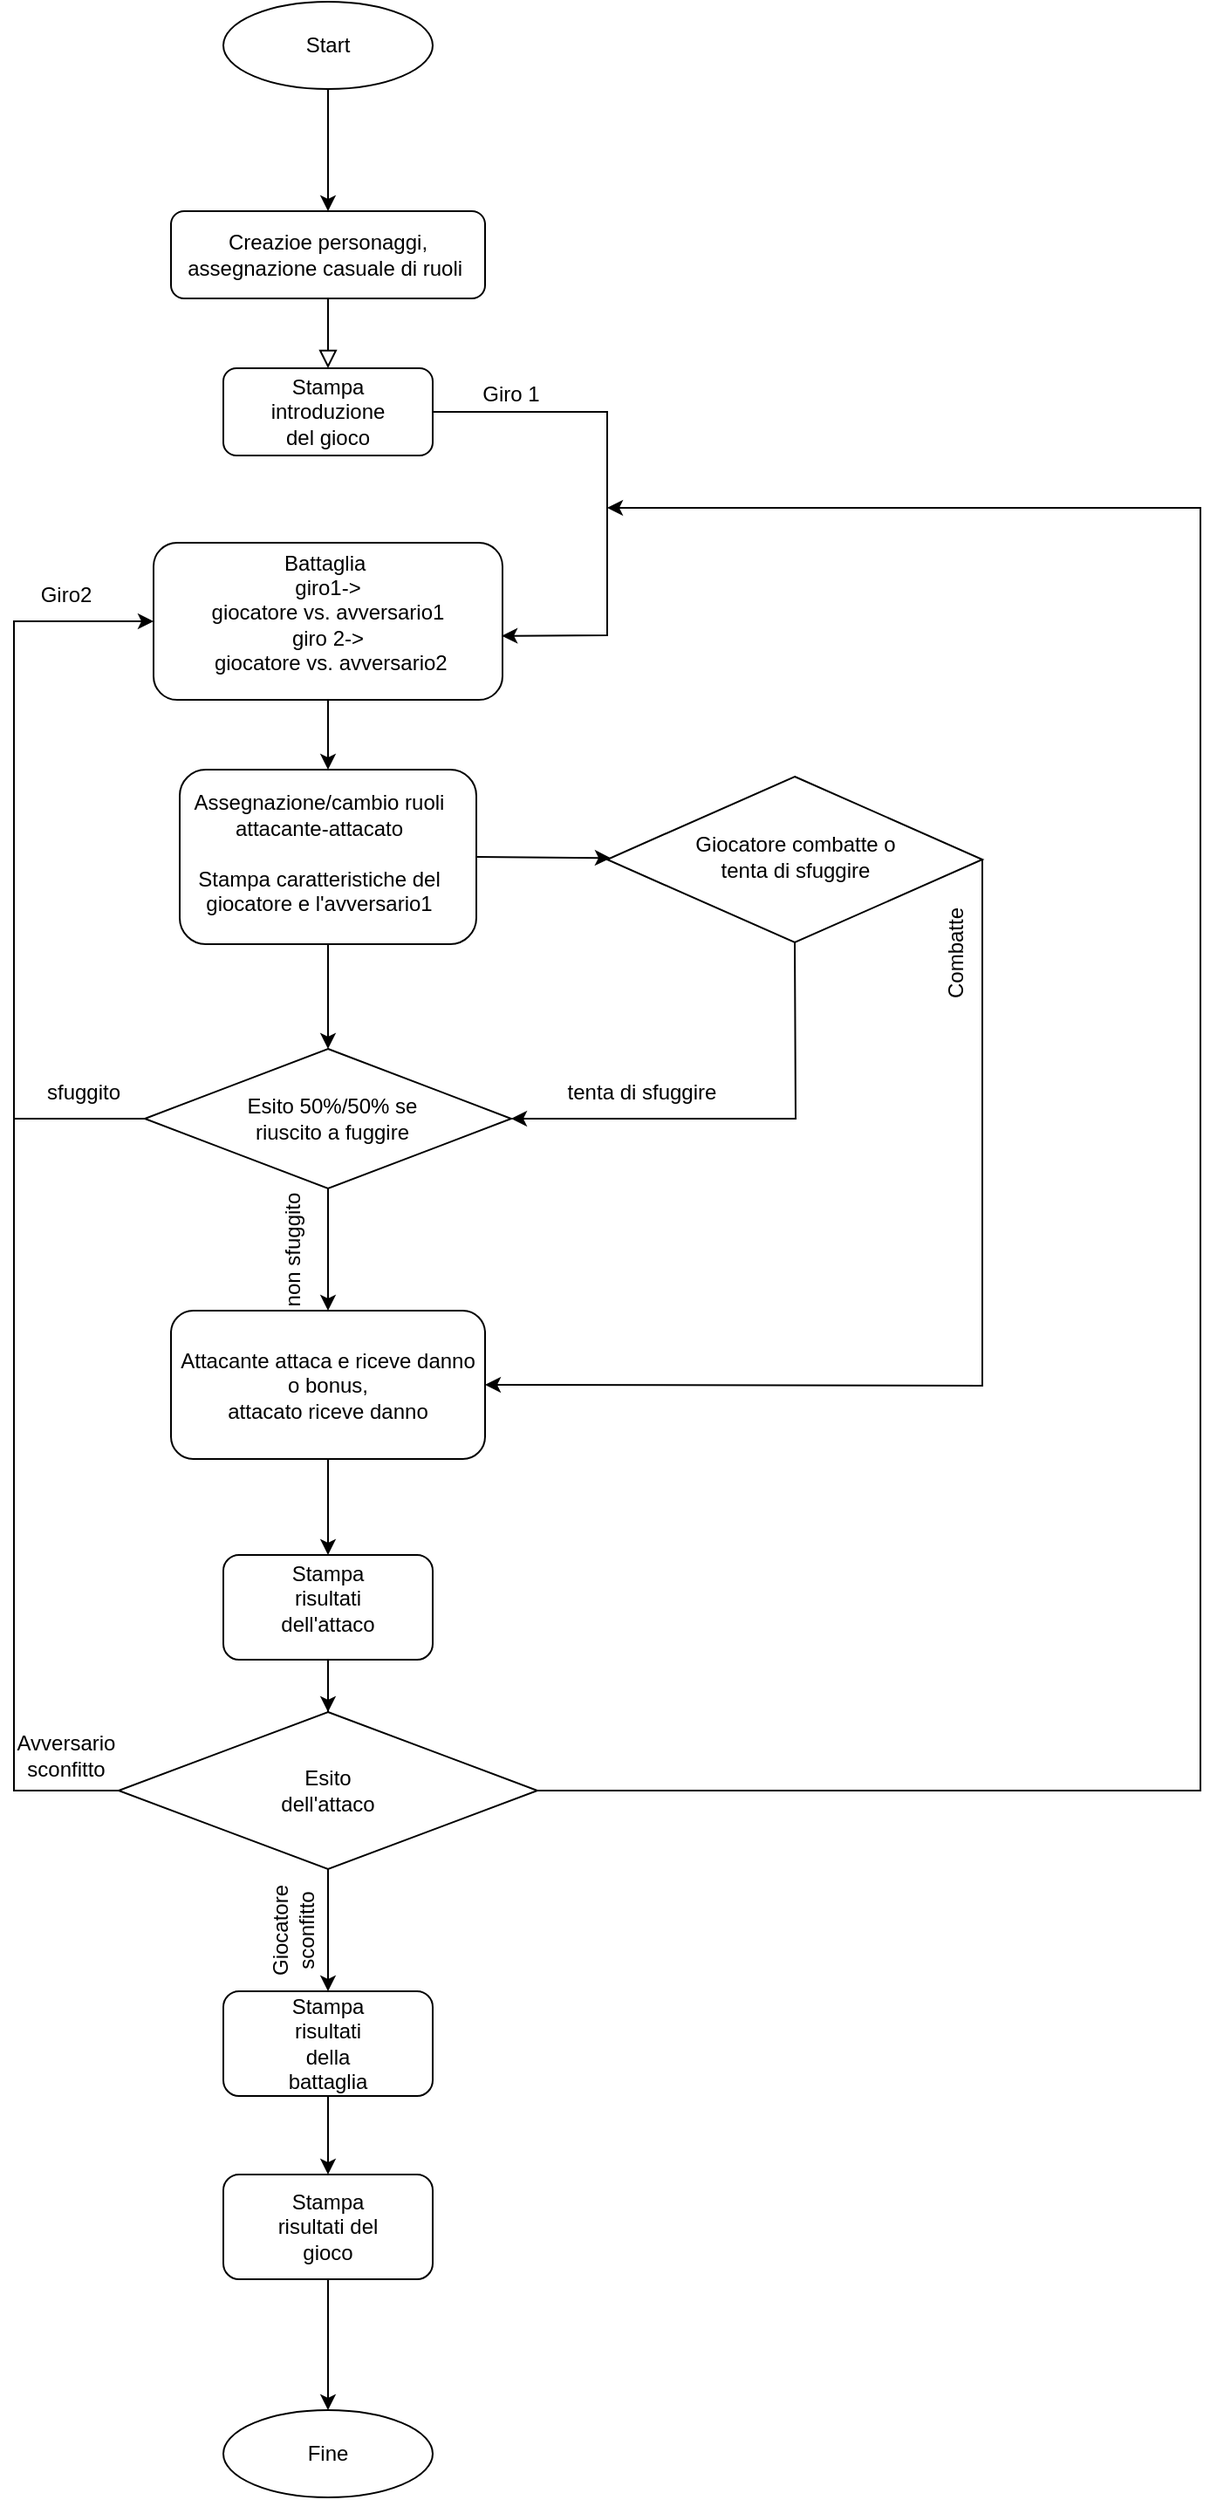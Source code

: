 <mxfile version="24.3.1" type="github">
  <diagram id="C5RBs43oDa-KdzZeNtuy" name="Page-1">
    <mxGraphModel dx="1050" dy="1691" grid="1" gridSize="10" guides="1" tooltips="1" connect="1" arrows="1" fold="1" page="1" pageScale="1" pageWidth="827" pageHeight="1169" math="0" shadow="0">
      <root>
        <mxCell id="WIyWlLk6GJQsqaUBKTNV-0" />
        <mxCell id="WIyWlLk6GJQsqaUBKTNV-1" parent="WIyWlLk6GJQsqaUBKTNV-0" />
        <mxCell id="WIyWlLk6GJQsqaUBKTNV-2" value="" style="rounded=0;html=1;jettySize=auto;orthogonalLoop=1;fontSize=11;endArrow=block;endFill=0;endSize=8;strokeWidth=1;shadow=0;labelBackgroundColor=none;edgeStyle=orthogonalEdgeStyle;" parent="WIyWlLk6GJQsqaUBKTNV-1" source="WIyWlLk6GJQsqaUBKTNV-3" edge="1">
          <mxGeometry relative="1" as="geometry">
            <mxPoint x="220" y="170" as="targetPoint" />
          </mxGeometry>
        </mxCell>
        <mxCell id="WIyWlLk6GJQsqaUBKTNV-3" value="Creazioe personaggi,&lt;div&gt;assegnazione casuale di ruoli&amp;nbsp;&lt;/div&gt;" style="rounded=1;whiteSpace=wrap;html=1;fontSize=12;glass=0;strokeWidth=1;shadow=0;" parent="WIyWlLk6GJQsqaUBKTNV-1" vertex="1">
          <mxGeometry x="130" y="80" width="180" height="50" as="geometry" />
        </mxCell>
        <mxCell id="xxCsGZQqJCWN9pZ-vb4U-0" value="" style="ellipse;whiteSpace=wrap;html=1;" vertex="1" parent="WIyWlLk6GJQsqaUBKTNV-1">
          <mxGeometry x="160" y="-40" width="120" height="50" as="geometry" />
        </mxCell>
        <mxCell id="xxCsGZQqJCWN9pZ-vb4U-1" value="Start" style="text;html=1;align=center;verticalAlign=middle;whiteSpace=wrap;rounded=0;" vertex="1" parent="WIyWlLk6GJQsqaUBKTNV-1">
          <mxGeometry x="190" y="-30" width="60" height="30" as="geometry" />
        </mxCell>
        <mxCell id="xxCsGZQqJCWN9pZ-vb4U-2" value="" style="endArrow=classic;html=1;rounded=0;exitX=0.5;exitY=1;exitDx=0;exitDy=0;" edge="1" parent="WIyWlLk6GJQsqaUBKTNV-1" source="xxCsGZQqJCWN9pZ-vb4U-0" target="WIyWlLk6GJQsqaUBKTNV-3">
          <mxGeometry width="50" height="50" relative="1" as="geometry">
            <mxPoint x="390" y="200" as="sourcePoint" />
            <mxPoint x="440" y="150" as="targetPoint" />
          </mxGeometry>
        </mxCell>
        <mxCell id="xxCsGZQqJCWN9pZ-vb4U-3" value="" style="rounded=1;whiteSpace=wrap;html=1;" vertex="1" parent="WIyWlLk6GJQsqaUBKTNV-1">
          <mxGeometry x="160" y="170" width="120" height="50" as="geometry" />
        </mxCell>
        <mxCell id="xxCsGZQqJCWN9pZ-vb4U-4" value="Stampa introduzione del gioco" style="text;html=1;align=center;verticalAlign=middle;whiteSpace=wrap;rounded=0;" vertex="1" parent="WIyWlLk6GJQsqaUBKTNV-1">
          <mxGeometry x="190" y="180" width="60" height="30" as="geometry" />
        </mxCell>
        <mxCell id="xxCsGZQqJCWN9pZ-vb4U-5" value="" style="rounded=1;whiteSpace=wrap;html=1;" vertex="1" parent="WIyWlLk6GJQsqaUBKTNV-1">
          <mxGeometry x="120" y="270" width="200" height="90" as="geometry" />
        </mxCell>
        <mxCell id="xxCsGZQqJCWN9pZ-vb4U-6" value="Battaglia&amp;nbsp;&lt;div&gt;giro1-&amp;gt;&lt;br&gt;&lt;div&gt;giocatore vs. avversario1&lt;/div&gt;&lt;/div&gt;&lt;div&gt;giro 2-&amp;gt;&lt;/div&gt;&lt;div&gt;&amp;nbsp;giocatore vs. avversario2&lt;/div&gt;" style="text;html=1;align=center;verticalAlign=middle;whiteSpace=wrap;rounded=0;" vertex="1" parent="WIyWlLk6GJQsqaUBKTNV-1">
          <mxGeometry x="145" y="285" width="150" height="50" as="geometry" />
        </mxCell>
        <mxCell id="xxCsGZQqJCWN9pZ-vb4U-7" value="" style="rounded=1;whiteSpace=wrap;html=1;" vertex="1" parent="WIyWlLk6GJQsqaUBKTNV-1">
          <mxGeometry x="135" y="400" width="170" height="100" as="geometry" />
        </mxCell>
        <mxCell id="xxCsGZQqJCWN9pZ-vb4U-8" value="Assegnazione/cambio ruoli attacante-attacato&lt;div&gt;&lt;br&gt;&lt;/div&gt;&lt;div&gt;Stampa caratteristiche del giocatore e l&#39;avversario1&lt;div&gt;&lt;br&gt;&lt;/div&gt;&lt;/div&gt;" style="text;html=1;align=center;verticalAlign=middle;whiteSpace=wrap;rounded=0;" vertex="1" parent="WIyWlLk6GJQsqaUBKTNV-1">
          <mxGeometry x="140" y="440" width="150" height="30" as="geometry" />
        </mxCell>
        <mxCell id="xxCsGZQqJCWN9pZ-vb4U-9" value="" style="rhombus;whiteSpace=wrap;html=1;" vertex="1" parent="WIyWlLk6GJQsqaUBKTNV-1">
          <mxGeometry x="380" y="404" width="215" height="95" as="geometry" />
        </mxCell>
        <mxCell id="xxCsGZQqJCWN9pZ-vb4U-10" value="Attacante attaca e riceve danno o bonus,&lt;div&gt;attacato riceve danno&lt;/div&gt;" style="rounded=1;whiteSpace=wrap;html=1;" vertex="1" parent="WIyWlLk6GJQsqaUBKTNV-1">
          <mxGeometry x="130" y="710" width="180" height="85" as="geometry" />
        </mxCell>
        <mxCell id="xxCsGZQqJCWN9pZ-vb4U-14" value="" style="rhombus;whiteSpace=wrap;html=1;" vertex="1" parent="WIyWlLk6GJQsqaUBKTNV-1">
          <mxGeometry x="115" y="560" width="210" height="80" as="geometry" />
        </mxCell>
        <mxCell id="xxCsGZQqJCWN9pZ-vb4U-16" value="Esito 50%/50% se riuscito a fuggire" style="text;html=1;align=center;verticalAlign=middle;whiteSpace=wrap;rounded=0;" vertex="1" parent="WIyWlLk6GJQsqaUBKTNV-1">
          <mxGeometry x="170" y="585" width="105" height="30" as="geometry" />
        </mxCell>
        <mxCell id="xxCsGZQqJCWN9pZ-vb4U-36" value="" style="edgeStyle=orthogonalEdgeStyle;rounded=0;orthogonalLoop=1;jettySize=auto;html=1;" edge="1" parent="WIyWlLk6GJQsqaUBKTNV-1" source="xxCsGZQqJCWN9pZ-vb4U-17" target="xxCsGZQqJCWN9pZ-vb4U-22">
          <mxGeometry relative="1" as="geometry">
            <Array as="points">
              <mxPoint x="220" y="940" />
              <mxPoint x="220" y="940" />
            </Array>
          </mxGeometry>
        </mxCell>
        <mxCell id="xxCsGZQqJCWN9pZ-vb4U-17" value="" style="rhombus;whiteSpace=wrap;html=1;" vertex="1" parent="WIyWlLk6GJQsqaUBKTNV-1">
          <mxGeometry x="100" y="940" width="240" height="90" as="geometry" />
        </mxCell>
        <mxCell id="xxCsGZQqJCWN9pZ-vb4U-18" value="Esito dell&#39;attaco" style="text;html=1;align=center;verticalAlign=middle;whiteSpace=wrap;rounded=0;" vertex="1" parent="WIyWlLk6GJQsqaUBKTNV-1">
          <mxGeometry x="190" y="950" width="60" height="70" as="geometry" />
        </mxCell>
        <mxCell id="xxCsGZQqJCWN9pZ-vb4U-19" value="" style="rounded=1;whiteSpace=wrap;html=1;" vertex="1" parent="WIyWlLk6GJQsqaUBKTNV-1">
          <mxGeometry x="160" y="1100" width="120" height="60" as="geometry" />
        </mxCell>
        <mxCell id="xxCsGZQqJCWN9pZ-vb4U-20" value="Stampa risultati della battaglia" style="text;html=1;align=center;verticalAlign=middle;whiteSpace=wrap;rounded=0;" vertex="1" parent="WIyWlLk6GJQsqaUBKTNV-1">
          <mxGeometry x="190" y="1115" width="60" height="30" as="geometry" />
        </mxCell>
        <mxCell id="xxCsGZQqJCWN9pZ-vb4U-21" value="" style="rounded=1;whiteSpace=wrap;html=1;" vertex="1" parent="WIyWlLk6GJQsqaUBKTNV-1">
          <mxGeometry x="160" y="850" width="120" height="60" as="geometry" />
        </mxCell>
        <mxCell id="xxCsGZQqJCWN9pZ-vb4U-22" value="Stampa risultati dell&#39;attaco" style="text;html=1;align=center;verticalAlign=middle;whiteSpace=wrap;rounded=0;" vertex="1" parent="WIyWlLk6GJQsqaUBKTNV-1">
          <mxGeometry x="190" y="860" width="60" height="30" as="geometry" />
        </mxCell>
        <mxCell id="xxCsGZQqJCWN9pZ-vb4U-23" value="" style="ellipse;whiteSpace=wrap;html=1;" vertex="1" parent="WIyWlLk6GJQsqaUBKTNV-1">
          <mxGeometry x="160" y="1340" width="120" height="50" as="geometry" />
        </mxCell>
        <mxCell id="xxCsGZQqJCWN9pZ-vb4U-24" value="Fine" style="text;html=1;align=center;verticalAlign=middle;whiteSpace=wrap;rounded=0;" vertex="1" parent="WIyWlLk6GJQsqaUBKTNV-1">
          <mxGeometry x="190" y="1350" width="60" height="30" as="geometry" />
        </mxCell>
        <mxCell id="xxCsGZQqJCWN9pZ-vb4U-25" value="" style="endArrow=classic;html=1;rounded=0;exitX=1;exitY=0.5;exitDx=0;exitDy=0;entryX=0.998;entryY=0.593;entryDx=0;entryDy=0;entryPerimeter=0;" edge="1" parent="WIyWlLk6GJQsqaUBKTNV-1" source="xxCsGZQqJCWN9pZ-vb4U-3" target="xxCsGZQqJCWN9pZ-vb4U-5">
          <mxGeometry width="50" height="50" relative="1" as="geometry">
            <mxPoint x="390" y="400" as="sourcePoint" />
            <mxPoint x="440" y="350" as="targetPoint" />
            <Array as="points">
              <mxPoint x="380" y="195" />
              <mxPoint x="380" y="323" />
            </Array>
          </mxGeometry>
        </mxCell>
        <mxCell id="xxCsGZQqJCWN9pZ-vb4U-26" value="" style="endArrow=classic;html=1;rounded=0;exitX=0.5;exitY=1;exitDx=0;exitDy=0;entryX=0.5;entryY=0;entryDx=0;entryDy=0;" edge="1" parent="WIyWlLk6GJQsqaUBKTNV-1" source="xxCsGZQqJCWN9pZ-vb4U-5" target="xxCsGZQqJCWN9pZ-vb4U-7">
          <mxGeometry width="50" height="50" relative="1" as="geometry">
            <mxPoint x="390" y="400" as="sourcePoint" />
            <mxPoint x="440" y="350" as="targetPoint" />
          </mxGeometry>
        </mxCell>
        <mxCell id="xxCsGZQqJCWN9pZ-vb4U-32" value="" style="endArrow=classic;html=1;rounded=0;exitX=0.5;exitY=1;exitDx=0;exitDy=0;entryX=0.5;entryY=0;entryDx=0;entryDy=0;" edge="1" parent="WIyWlLk6GJQsqaUBKTNV-1" source="xxCsGZQqJCWN9pZ-vb4U-10" target="xxCsGZQqJCWN9pZ-vb4U-21">
          <mxGeometry width="50" height="50" relative="1" as="geometry">
            <mxPoint x="390" y="800" as="sourcePoint" />
            <mxPoint x="440" y="750" as="targetPoint" />
          </mxGeometry>
        </mxCell>
        <mxCell id="xxCsGZQqJCWN9pZ-vb4U-33" value="" style="endArrow=classic;html=1;rounded=0;exitX=0.5;exitY=1;exitDx=0;exitDy=0;" edge="1" parent="WIyWlLk6GJQsqaUBKTNV-1" source="xxCsGZQqJCWN9pZ-vb4U-21">
          <mxGeometry width="50" height="50" relative="1" as="geometry">
            <mxPoint x="390" y="900" as="sourcePoint" />
            <mxPoint x="220" y="940" as="targetPoint" />
          </mxGeometry>
        </mxCell>
        <mxCell id="xxCsGZQqJCWN9pZ-vb4U-34" value="" style="endArrow=classic;html=1;rounded=0;exitX=0.5;exitY=1;exitDx=0;exitDy=0;entryX=0.5;entryY=0;entryDx=0;entryDy=0;" edge="1" parent="WIyWlLk6GJQsqaUBKTNV-1" source="xxCsGZQqJCWN9pZ-vb4U-17" target="xxCsGZQqJCWN9pZ-vb4U-19">
          <mxGeometry width="50" height="50" relative="1" as="geometry">
            <mxPoint x="390" y="900" as="sourcePoint" />
            <mxPoint x="440" y="850" as="targetPoint" />
          </mxGeometry>
        </mxCell>
        <mxCell id="xxCsGZQqJCWN9pZ-vb4U-37" value="" style="endArrow=classic;html=1;rounded=0;entryX=0.5;entryY=0;entryDx=0;entryDy=0;exitX=0.5;exitY=1;exitDx=0;exitDy=0;" edge="1" parent="WIyWlLk6GJQsqaUBKTNV-1" source="xxCsGZQqJCWN9pZ-vb4U-53" target="xxCsGZQqJCWN9pZ-vb4U-23">
          <mxGeometry width="50" height="50" relative="1" as="geometry">
            <mxPoint x="220" y="1280" as="sourcePoint" />
            <mxPoint x="440" y="950" as="targetPoint" />
          </mxGeometry>
        </mxCell>
        <mxCell id="xxCsGZQqJCWN9pZ-vb4U-38" value="Giro 1" style="text;html=1;align=center;verticalAlign=middle;whiteSpace=wrap;rounded=0;rotation=0;" vertex="1" parent="WIyWlLk6GJQsqaUBKTNV-1">
          <mxGeometry x="295" y="170" width="60" height="30" as="geometry" />
        </mxCell>
        <mxCell id="xxCsGZQqJCWN9pZ-vb4U-41" value="sfuggito" style="text;html=1;align=center;verticalAlign=middle;whiteSpace=wrap;rounded=0;rotation=0;" vertex="1" parent="WIyWlLk6GJQsqaUBKTNV-1">
          <mxGeometry x="50" y="570" width="60" height="30" as="geometry" />
        </mxCell>
        <mxCell id="xxCsGZQqJCWN9pZ-vb4U-43" value="non sfuggito" style="text;html=1;align=center;verticalAlign=middle;whiteSpace=wrap;rounded=0;rotation=270;" vertex="1" parent="WIyWlLk6GJQsqaUBKTNV-1">
          <mxGeometry x="150" y="660" width="100" height="30" as="geometry" />
        </mxCell>
        <mxCell id="xxCsGZQqJCWN9pZ-vb4U-44" value="tenta di sfuggire" style="text;html=1;align=center;verticalAlign=middle;whiteSpace=wrap;rounded=0;" vertex="1" parent="WIyWlLk6GJQsqaUBKTNV-1">
          <mxGeometry x="350" y="570" width="100" height="30" as="geometry" />
        </mxCell>
        <mxCell id="xxCsGZQqJCWN9pZ-vb4U-45" value="Combatte" style="text;html=1;align=center;verticalAlign=middle;whiteSpace=wrap;rounded=0;rotation=-90;" vertex="1" parent="WIyWlLk6GJQsqaUBKTNV-1">
          <mxGeometry x="550" y="490" width="60" height="30" as="geometry" />
        </mxCell>
        <mxCell id="xxCsGZQqJCWN9pZ-vb4U-46" value="Avversario sconfitto" style="text;html=1;align=center;verticalAlign=middle;whiteSpace=wrap;rounded=0;rotation=0;" vertex="1" parent="WIyWlLk6GJQsqaUBKTNV-1">
          <mxGeometry x="40" y="950" width="60" height="30" as="geometry" />
        </mxCell>
        <mxCell id="xxCsGZQqJCWN9pZ-vb4U-47" value="" style="endArrow=classic;html=1;rounded=0;exitX=0;exitY=0.5;exitDx=0;exitDy=0;entryX=0;entryY=0.5;entryDx=0;entryDy=0;" edge="1" parent="WIyWlLk6GJQsqaUBKTNV-1" source="xxCsGZQqJCWN9pZ-vb4U-17" target="xxCsGZQqJCWN9pZ-vb4U-5">
          <mxGeometry width="50" height="50" relative="1" as="geometry">
            <mxPoint x="390" y="1100" as="sourcePoint" />
            <mxPoint x="80" y="630" as="targetPoint" />
            <Array as="points">
              <mxPoint x="40" y="985" />
              <mxPoint x="40" y="650" />
              <mxPoint x="40" y="315" />
            </Array>
          </mxGeometry>
        </mxCell>
        <mxCell id="xxCsGZQqJCWN9pZ-vb4U-48" value="Giro2" style="text;html=1;align=center;verticalAlign=middle;whiteSpace=wrap;rounded=0;" vertex="1" parent="WIyWlLk6GJQsqaUBKTNV-1">
          <mxGeometry x="40" y="285" width="60" height="30" as="geometry" />
        </mxCell>
        <mxCell id="xxCsGZQqJCWN9pZ-vb4U-50" value="Giocatore sconfitto" style="text;html=1;align=center;verticalAlign=middle;whiteSpace=wrap;rounded=0;rotation=-90;" vertex="1" parent="WIyWlLk6GJQsqaUBKTNV-1">
          <mxGeometry x="170" y="1050" width="60" height="30" as="geometry" />
        </mxCell>
        <mxCell id="xxCsGZQqJCWN9pZ-vb4U-53" value="" style="rounded=1;whiteSpace=wrap;html=1;" vertex="1" parent="WIyWlLk6GJQsqaUBKTNV-1">
          <mxGeometry x="160" y="1205" width="120" height="60" as="geometry" />
        </mxCell>
        <mxCell id="xxCsGZQqJCWN9pZ-vb4U-54" value="Stampa risultati del gioco" style="text;html=1;align=center;verticalAlign=middle;whiteSpace=wrap;rounded=0;" vertex="1" parent="WIyWlLk6GJQsqaUBKTNV-1">
          <mxGeometry x="190" y="1220" width="60" height="30" as="geometry" />
        </mxCell>
        <mxCell id="xxCsGZQqJCWN9pZ-vb4U-58" value="" style="endArrow=classic;html=1;rounded=0;exitX=0.5;exitY=1;exitDx=0;exitDy=0;entryX=0.5;entryY=0;entryDx=0;entryDy=0;" edge="1" parent="WIyWlLk6GJQsqaUBKTNV-1" source="xxCsGZQqJCWN9pZ-vb4U-19" target="xxCsGZQqJCWN9pZ-vb4U-53">
          <mxGeometry width="50" height="50" relative="1" as="geometry">
            <mxPoint x="390" y="1200" as="sourcePoint" />
            <mxPoint x="440" y="1150" as="targetPoint" />
          </mxGeometry>
        </mxCell>
        <mxCell id="xxCsGZQqJCWN9pZ-vb4U-61" value="" style="endArrow=none;html=1;rounded=0;exitX=0;exitY=0.5;exitDx=0;exitDy=0;" edge="1" parent="WIyWlLk6GJQsqaUBKTNV-1" source="xxCsGZQqJCWN9pZ-vb4U-14">
          <mxGeometry width="50" height="50" relative="1" as="geometry">
            <mxPoint x="390" y="510" as="sourcePoint" />
            <mxPoint x="40" y="600" as="targetPoint" />
          </mxGeometry>
        </mxCell>
        <mxCell id="xxCsGZQqJCWN9pZ-vb4U-62" value="" style="endArrow=classic;html=1;rounded=0;exitX=0.5;exitY=1;exitDx=0;exitDy=0;entryX=0.5;entryY=0;entryDx=0;entryDy=0;" edge="1" parent="WIyWlLk6GJQsqaUBKTNV-1" source="xxCsGZQqJCWN9pZ-vb4U-7" target="xxCsGZQqJCWN9pZ-vb4U-14">
          <mxGeometry width="50" height="50" relative="1" as="geometry">
            <mxPoint x="390" y="510" as="sourcePoint" />
            <mxPoint x="440" y="460" as="targetPoint" />
          </mxGeometry>
        </mxCell>
        <mxCell id="xxCsGZQqJCWN9pZ-vb4U-63" value="Giocatore combatte o tenta di sfuggire" style="text;html=1;align=center;verticalAlign=middle;whiteSpace=wrap;rounded=0;" vertex="1" parent="WIyWlLk6GJQsqaUBKTNV-1">
          <mxGeometry x="427.5" y="435" width="120" height="30" as="geometry" />
        </mxCell>
        <mxCell id="xxCsGZQqJCWN9pZ-vb4U-66" value="" style="endArrow=classic;html=1;rounded=0;exitX=1;exitY=0.5;exitDx=0;exitDy=0;" edge="1" parent="WIyWlLk6GJQsqaUBKTNV-1" source="xxCsGZQqJCWN9pZ-vb4U-7" target="xxCsGZQqJCWN9pZ-vb4U-9">
          <mxGeometry width="50" height="50" relative="1" as="geometry">
            <mxPoint x="340" y="520" as="sourcePoint" />
            <mxPoint x="440" y="560" as="targetPoint" />
          </mxGeometry>
        </mxCell>
        <mxCell id="xxCsGZQqJCWN9pZ-vb4U-67" value="" style="endArrow=classic;html=1;rounded=0;exitX=0.5;exitY=1;exitDx=0;exitDy=0;entryX=1;entryY=0.5;entryDx=0;entryDy=0;" edge="1" parent="WIyWlLk6GJQsqaUBKTNV-1" source="xxCsGZQqJCWN9pZ-vb4U-9" target="xxCsGZQqJCWN9pZ-vb4U-14">
          <mxGeometry width="50" height="50" relative="1" as="geometry">
            <mxPoint x="390" y="610" as="sourcePoint" />
            <mxPoint x="440" y="560" as="targetPoint" />
            <Array as="points">
              <mxPoint x="488" y="600" />
            </Array>
          </mxGeometry>
        </mxCell>
        <mxCell id="xxCsGZQqJCWN9pZ-vb4U-68" value="" style="endArrow=classic;html=1;rounded=0;exitX=0.5;exitY=1;exitDx=0;exitDy=0;entryX=0.5;entryY=0;entryDx=0;entryDy=0;" edge="1" parent="WIyWlLk6GJQsqaUBKTNV-1" source="xxCsGZQqJCWN9pZ-vb4U-14" target="xxCsGZQqJCWN9pZ-vb4U-10">
          <mxGeometry width="50" height="50" relative="1" as="geometry">
            <mxPoint x="390" y="610" as="sourcePoint" />
            <mxPoint x="440" y="560" as="targetPoint" />
          </mxGeometry>
        </mxCell>
        <mxCell id="xxCsGZQqJCWN9pZ-vb4U-69" value="" style="endArrow=classic;html=1;rounded=0;exitX=1;exitY=0.5;exitDx=0;exitDy=0;entryX=1;entryY=0.5;entryDx=0;entryDy=0;" edge="1" parent="WIyWlLk6GJQsqaUBKTNV-1" source="xxCsGZQqJCWN9pZ-vb4U-9" target="xxCsGZQqJCWN9pZ-vb4U-10">
          <mxGeometry width="50" height="50" relative="1" as="geometry">
            <mxPoint x="390" y="610" as="sourcePoint" />
            <mxPoint x="440" y="560" as="targetPoint" />
            <Array as="points">
              <mxPoint x="595" y="753" />
            </Array>
          </mxGeometry>
        </mxCell>
        <mxCell id="xxCsGZQqJCWN9pZ-vb4U-70" value="" style="endArrow=classic;html=1;rounded=0;exitX=1;exitY=0.5;exitDx=0;exitDy=0;" edge="1" parent="WIyWlLk6GJQsqaUBKTNV-1" source="xxCsGZQqJCWN9pZ-vb4U-17">
          <mxGeometry width="50" height="50" relative="1" as="geometry">
            <mxPoint x="390" y="810" as="sourcePoint" />
            <mxPoint x="380" y="250" as="targetPoint" />
            <Array as="points">
              <mxPoint x="720" y="985" />
              <mxPoint x="720" y="250" />
            </Array>
          </mxGeometry>
        </mxCell>
      </root>
    </mxGraphModel>
  </diagram>
</mxfile>
